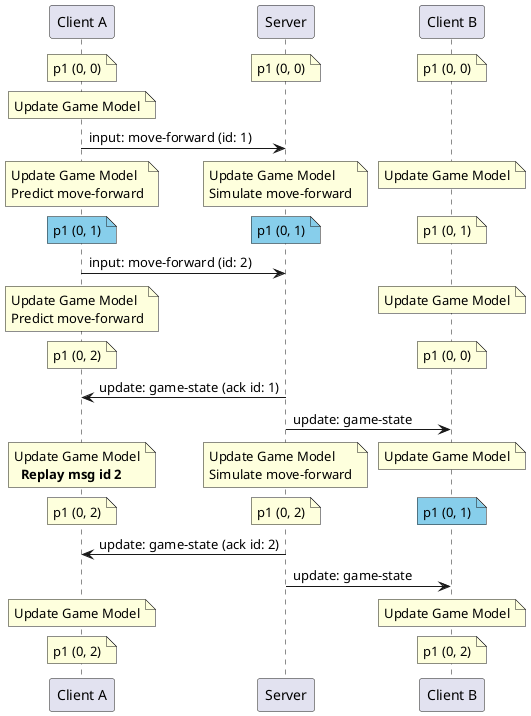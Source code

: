 @startuml Entity Interpolation Bad - Sequence

participant "Client A" as ClientA
participant Server
participant "Client B" as ClientB

note over ClientA: p1 (0, 0)
/ note over Server: p1 (0, 0)
/ note over ClientB: p1 (0, 0)

note over ClientA: Update Game Model

ClientA -> Server: input: move-forward (id: 1)
note over ClientA: Update Game Model\nPredict move-forward
/ note over Server: Update Game Model\nSimulate move-forward
/ note over ClientB: Update Game Model

note over ClientA #SkyBlue: p1 (0, 1)
/ note over Server #SkyBlue: p1 (0, 1)
/ note over ClientB: p1 (0, 1)

ClientA -> Server: input: move-forward (id: 2)
note over ClientA: Update Game Model\nPredict move-forward
/ note over ClientB: Update Game Model

note over ClientA: p1 (0, 2)
/ note over ClientB: p1 (0, 0)

Server -> ClientA: update: game-state (ack id: 1)
Server -> ClientB: update: game-state

note over ClientA: Update Game Model\n  **Replay msg id 2**
/ note over Server: Update Game Model\nSimulate move-forward
/ note over ClientB: Update Game Model

note over ClientA: p1 (0, 2)
/ note over Server: p1 (0, 2)
/ note over ClientB #SkyBlue: p1 (0, 1)

Server -> ClientA: update: game-state (ack id: 2)
Server -> ClientB: update: game-state

note over ClientA: Update Game Model
/ note over ClientB: Update Game Model
note over ClientA: p1 (0, 2)
/ note over ClientB: p1 (0, 2)

@enduml
